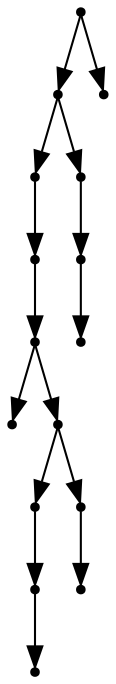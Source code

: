digraph {
  15 [shape=point];
  13 [shape=point];
  9 [shape=point];
  8 [shape=point];
  7 [shape=point];
  0 [shape=point];
  6 [shape=point];
  3 [shape=point];
  2 [shape=point];
  1 [shape=point];
  5 [shape=point];
  4 [shape=point];
  12 [shape=point];
  11 [shape=point];
  10 [shape=point];
  14 [shape=point];
15 -> 13;
13 -> 9;
9 -> 8;
8 -> 7;
7 -> 0;
7 -> 6;
6 -> 3;
3 -> 2;
2 -> 1;
6 -> 5;
5 -> 4;
13 -> 12;
12 -> 11;
11 -> 10;
15 -> 14;
}
